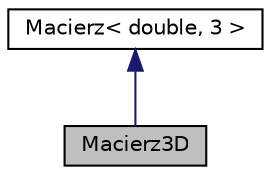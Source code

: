 digraph "Macierz3D"
{
  edge [fontname="Helvetica",fontsize="10",labelfontname="Helvetica",labelfontsize="10"];
  node [fontname="Helvetica",fontsize="10",shape=record];
  Node0 [label="Macierz3D",height=0.2,width=0.4,color="black", fillcolor="grey75", style="filled", fontcolor="black"];
  Node1 -> Node0 [dir="back",color="midnightblue",fontsize="10",style="solid"];
  Node1 [label="Macierz\< double, 3 \>",height=0.2,width=0.4,color="black", fillcolor="white", style="filled",URL="$class_macierz.html"];
}
